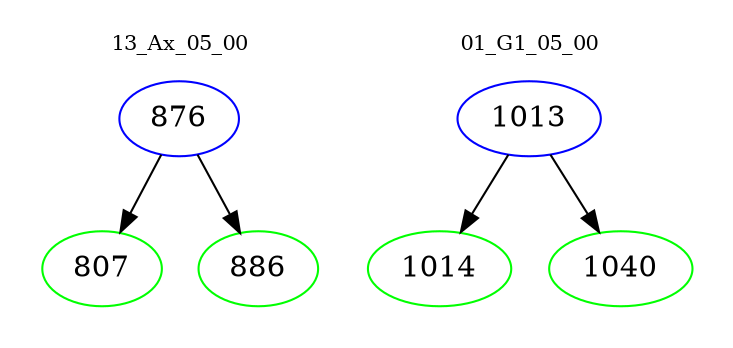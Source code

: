 digraph{
subgraph cluster_0 {
color = white
label = "13_Ax_05_00";
fontsize=10;
T0_876 [label="876", color="blue"]
T0_876 -> T0_807 [color="black"]
T0_807 [label="807", color="green"]
T0_876 -> T0_886 [color="black"]
T0_886 [label="886", color="green"]
}
subgraph cluster_1 {
color = white
label = "01_G1_05_00";
fontsize=10;
T1_1013 [label="1013", color="blue"]
T1_1013 -> T1_1014 [color="black"]
T1_1014 [label="1014", color="green"]
T1_1013 -> T1_1040 [color="black"]
T1_1040 [label="1040", color="green"]
}
}
